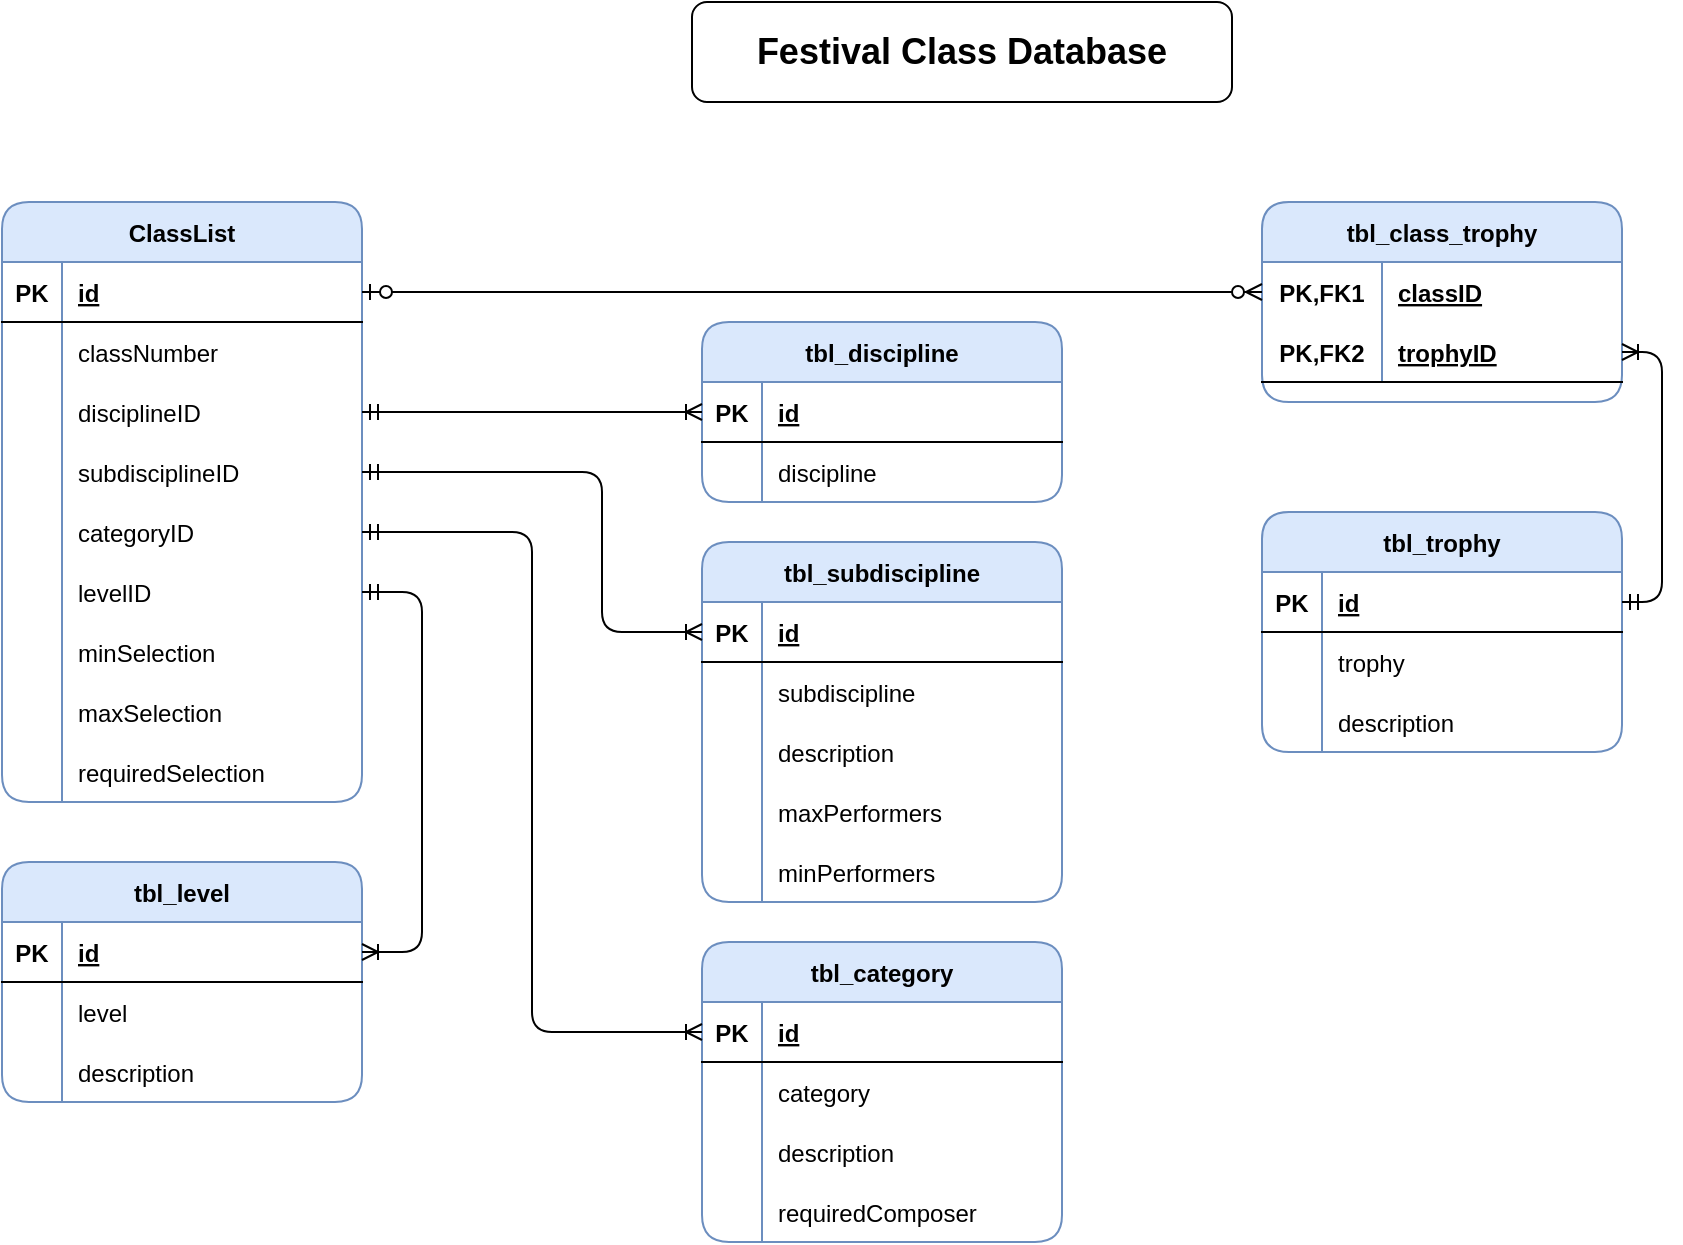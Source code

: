 <mxfile version="15.8.7" type="device"><diagram id="P4WsJg1Aqo4GVFwKBOes" name="Page-1"><mxGraphModel dx="1422" dy="865" grid="1" gridSize="10" guides="1" tooltips="1" connect="1" arrows="1" fold="1" page="1" pageScale="1" pageWidth="1100" pageHeight="850" math="0" shadow="0"><root><mxCell id="0"/><mxCell id="1" parent="0"/><mxCell id="O9rWALYu5zSHh9uBG4Li-2" value="ClassList" style="shape=table;startSize=30;container=1;collapsible=1;childLayout=tableLayout;fixedRows=1;rowLines=0;fontStyle=1;align=center;resizeLast=1;fillColor=#dae8fc;strokeColor=#6c8ebf;rounded=1;" vertex="1" parent="1"><mxGeometry x="70" y="150" width="180" height="300" as="geometry"/></mxCell><mxCell id="O9rWALYu5zSHh9uBG4Li-3" value="" style="shape=partialRectangle;collapsible=0;dropTarget=0;pointerEvents=0;fillColor=none;top=0;left=0;bottom=1;right=0;points=[[0,0.5],[1,0.5]];portConstraint=eastwest;" vertex="1" parent="O9rWALYu5zSHh9uBG4Li-2"><mxGeometry y="30" width="180" height="30" as="geometry"/></mxCell><mxCell id="O9rWALYu5zSHh9uBG4Li-4" value="PK" style="shape=partialRectangle;connectable=0;fillColor=none;top=0;left=0;bottom=0;right=0;fontStyle=1;overflow=hidden;" vertex="1" parent="O9rWALYu5zSHh9uBG4Li-3"><mxGeometry width="30" height="30" as="geometry"><mxRectangle width="30" height="30" as="alternateBounds"/></mxGeometry></mxCell><mxCell id="O9rWALYu5zSHh9uBG4Li-5" value="id" style="shape=partialRectangle;connectable=0;fillColor=none;top=0;left=0;bottom=0;right=0;align=left;spacingLeft=6;fontStyle=5;overflow=hidden;" vertex="1" parent="O9rWALYu5zSHh9uBG4Li-3"><mxGeometry x="30" width="150" height="30" as="geometry"><mxRectangle width="150" height="30" as="alternateBounds"/></mxGeometry></mxCell><mxCell id="O9rWALYu5zSHh9uBG4Li-6" value="" style="shape=partialRectangle;collapsible=0;dropTarget=0;pointerEvents=0;fillColor=none;top=0;left=0;bottom=0;right=0;points=[[0,0.5],[1,0.5]];portConstraint=eastwest;" vertex="1" parent="O9rWALYu5zSHh9uBG4Li-2"><mxGeometry y="60" width="180" height="30" as="geometry"/></mxCell><mxCell id="O9rWALYu5zSHh9uBG4Li-7" value="" style="shape=partialRectangle;connectable=0;fillColor=none;top=0;left=0;bottom=0;right=0;editable=1;overflow=hidden;" vertex="1" parent="O9rWALYu5zSHh9uBG4Li-6"><mxGeometry width="30" height="30" as="geometry"><mxRectangle width="30" height="30" as="alternateBounds"/></mxGeometry></mxCell><mxCell id="O9rWALYu5zSHh9uBG4Li-8" value="classNumber" style="shape=partialRectangle;connectable=0;fillColor=none;top=0;left=0;bottom=0;right=0;align=left;spacingLeft=6;overflow=hidden;" vertex="1" parent="O9rWALYu5zSHh9uBG4Li-6"><mxGeometry x="30" width="150" height="30" as="geometry"><mxRectangle width="150" height="30" as="alternateBounds"/></mxGeometry></mxCell><mxCell id="O9rWALYu5zSHh9uBG4Li-9" value="" style="shape=partialRectangle;collapsible=0;dropTarget=0;pointerEvents=0;fillColor=none;top=0;left=0;bottom=0;right=0;points=[[0,0.5],[1,0.5]];portConstraint=eastwest;" vertex="1" parent="O9rWALYu5zSHh9uBG4Li-2"><mxGeometry y="90" width="180" height="30" as="geometry"/></mxCell><mxCell id="O9rWALYu5zSHh9uBG4Li-10" value="" style="shape=partialRectangle;connectable=0;fillColor=none;top=0;left=0;bottom=0;right=0;editable=1;overflow=hidden;" vertex="1" parent="O9rWALYu5zSHh9uBG4Li-9"><mxGeometry width="30" height="30" as="geometry"><mxRectangle width="30" height="30" as="alternateBounds"/></mxGeometry></mxCell><mxCell id="O9rWALYu5zSHh9uBG4Li-11" value="disciplineID" style="shape=partialRectangle;connectable=0;fillColor=none;top=0;left=0;bottom=0;right=0;align=left;spacingLeft=6;overflow=hidden;" vertex="1" parent="O9rWALYu5zSHh9uBG4Li-9"><mxGeometry x="30" width="150" height="30" as="geometry"><mxRectangle width="150" height="30" as="alternateBounds"/></mxGeometry></mxCell><mxCell id="O9rWALYu5zSHh9uBG4Li-12" value="" style="shape=partialRectangle;collapsible=0;dropTarget=0;pointerEvents=0;fillColor=none;top=0;left=0;bottom=0;right=0;points=[[0,0.5],[1,0.5]];portConstraint=eastwest;" vertex="1" parent="O9rWALYu5zSHh9uBG4Li-2"><mxGeometry y="120" width="180" height="30" as="geometry"/></mxCell><mxCell id="O9rWALYu5zSHh9uBG4Li-13" value="" style="shape=partialRectangle;connectable=0;fillColor=none;top=0;left=0;bottom=0;right=0;editable=1;overflow=hidden;" vertex="1" parent="O9rWALYu5zSHh9uBG4Li-12"><mxGeometry width="30" height="30" as="geometry"><mxRectangle width="30" height="30" as="alternateBounds"/></mxGeometry></mxCell><mxCell id="O9rWALYu5zSHh9uBG4Li-14" value="subdisciplineID" style="shape=partialRectangle;connectable=0;fillColor=none;top=0;left=0;bottom=0;right=0;align=left;spacingLeft=6;overflow=hidden;" vertex="1" parent="O9rWALYu5zSHh9uBG4Li-12"><mxGeometry x="30" width="150" height="30" as="geometry"><mxRectangle width="150" height="30" as="alternateBounds"/></mxGeometry></mxCell><mxCell id="O9rWALYu5zSHh9uBG4Li-15" value="" style="shape=partialRectangle;collapsible=0;dropTarget=0;pointerEvents=0;fillColor=none;top=0;left=0;bottom=0;right=0;points=[[0,0.5],[1,0.5]];portConstraint=eastwest;" vertex="1" parent="O9rWALYu5zSHh9uBG4Li-2"><mxGeometry y="150" width="180" height="30" as="geometry"/></mxCell><mxCell id="O9rWALYu5zSHh9uBG4Li-16" value="" style="shape=partialRectangle;connectable=0;fillColor=none;top=0;left=0;bottom=0;right=0;editable=1;overflow=hidden;" vertex="1" parent="O9rWALYu5zSHh9uBG4Li-15"><mxGeometry width="30" height="30" as="geometry"><mxRectangle width="30" height="30" as="alternateBounds"/></mxGeometry></mxCell><mxCell id="O9rWALYu5zSHh9uBG4Li-17" value="categoryID" style="shape=partialRectangle;connectable=0;fillColor=none;top=0;left=0;bottom=0;right=0;align=left;spacingLeft=6;overflow=hidden;" vertex="1" parent="O9rWALYu5zSHh9uBG4Li-15"><mxGeometry x="30" width="150" height="30" as="geometry"><mxRectangle width="150" height="30" as="alternateBounds"/></mxGeometry></mxCell><mxCell id="O9rWALYu5zSHh9uBG4Li-18" value="" style="shape=partialRectangle;collapsible=0;dropTarget=0;pointerEvents=0;fillColor=none;top=0;left=0;bottom=0;right=0;points=[[0,0.5],[1,0.5]];portConstraint=eastwest;" vertex="1" parent="O9rWALYu5zSHh9uBG4Li-2"><mxGeometry y="180" width="180" height="30" as="geometry"/></mxCell><mxCell id="O9rWALYu5zSHh9uBG4Li-19" value="" style="shape=partialRectangle;connectable=0;fillColor=none;top=0;left=0;bottom=0;right=0;editable=1;overflow=hidden;" vertex="1" parent="O9rWALYu5zSHh9uBG4Li-18"><mxGeometry width="30" height="30" as="geometry"><mxRectangle width="30" height="30" as="alternateBounds"/></mxGeometry></mxCell><mxCell id="O9rWALYu5zSHh9uBG4Li-20" value="levelID" style="shape=partialRectangle;connectable=0;fillColor=none;top=0;left=0;bottom=0;right=0;align=left;spacingLeft=6;overflow=hidden;" vertex="1" parent="O9rWALYu5zSHh9uBG4Li-18"><mxGeometry x="30" width="150" height="30" as="geometry"><mxRectangle width="150" height="30" as="alternateBounds"/></mxGeometry></mxCell><mxCell id="O9rWALYu5zSHh9uBG4Li-21" value="" style="shape=partialRectangle;collapsible=0;dropTarget=0;pointerEvents=0;fillColor=none;top=0;left=0;bottom=0;right=0;points=[[0,0.5],[1,0.5]];portConstraint=eastwest;" vertex="1" parent="O9rWALYu5zSHh9uBG4Li-2"><mxGeometry y="210" width="180" height="30" as="geometry"/></mxCell><mxCell id="O9rWALYu5zSHh9uBG4Li-22" value="" style="shape=partialRectangle;connectable=0;fillColor=none;top=0;left=0;bottom=0;right=0;editable=1;overflow=hidden;" vertex="1" parent="O9rWALYu5zSHh9uBG4Li-21"><mxGeometry width="30" height="30" as="geometry"><mxRectangle width="30" height="30" as="alternateBounds"/></mxGeometry></mxCell><mxCell id="O9rWALYu5zSHh9uBG4Li-23" value="minSelection" style="shape=partialRectangle;connectable=0;fillColor=none;top=0;left=0;bottom=0;right=0;align=left;spacingLeft=6;overflow=hidden;" vertex="1" parent="O9rWALYu5zSHh9uBG4Li-21"><mxGeometry x="30" width="150" height="30" as="geometry"><mxRectangle width="150" height="30" as="alternateBounds"/></mxGeometry></mxCell><mxCell id="O9rWALYu5zSHh9uBG4Li-24" value="" style="shape=partialRectangle;collapsible=0;dropTarget=0;pointerEvents=0;fillColor=none;top=0;left=0;bottom=0;right=0;points=[[0,0.5],[1,0.5]];portConstraint=eastwest;" vertex="1" parent="O9rWALYu5zSHh9uBG4Li-2"><mxGeometry y="240" width="180" height="30" as="geometry"/></mxCell><mxCell id="O9rWALYu5zSHh9uBG4Li-25" value="" style="shape=partialRectangle;connectable=0;fillColor=none;top=0;left=0;bottom=0;right=0;editable=1;overflow=hidden;" vertex="1" parent="O9rWALYu5zSHh9uBG4Li-24"><mxGeometry width="30" height="30" as="geometry"><mxRectangle width="30" height="30" as="alternateBounds"/></mxGeometry></mxCell><mxCell id="O9rWALYu5zSHh9uBG4Li-26" value="maxSelection" style="shape=partialRectangle;connectable=0;fillColor=none;top=0;left=0;bottom=0;right=0;align=left;spacingLeft=6;overflow=hidden;" vertex="1" parent="O9rWALYu5zSHh9uBG4Li-24"><mxGeometry x="30" width="150" height="30" as="geometry"><mxRectangle width="150" height="30" as="alternateBounds"/></mxGeometry></mxCell><mxCell id="O9rWALYu5zSHh9uBG4Li-27" value="" style="shape=partialRectangle;collapsible=0;dropTarget=0;pointerEvents=0;fillColor=none;top=0;left=0;bottom=0;right=0;points=[[0,0.5],[1,0.5]];portConstraint=eastwest;" vertex="1" parent="O9rWALYu5zSHh9uBG4Li-2"><mxGeometry y="270" width="180" height="30" as="geometry"/></mxCell><mxCell id="O9rWALYu5zSHh9uBG4Li-28" value="" style="shape=partialRectangle;connectable=0;fillColor=none;top=0;left=0;bottom=0;right=0;editable=1;overflow=hidden;" vertex="1" parent="O9rWALYu5zSHh9uBG4Li-27"><mxGeometry width="30" height="30" as="geometry"><mxRectangle width="30" height="30" as="alternateBounds"/></mxGeometry></mxCell><mxCell id="O9rWALYu5zSHh9uBG4Li-29" value="requiredSelection" style="shape=partialRectangle;connectable=0;fillColor=none;top=0;left=0;bottom=0;right=0;align=left;spacingLeft=6;overflow=hidden;" vertex="1" parent="O9rWALYu5zSHh9uBG4Li-27"><mxGeometry x="30" width="150" height="30" as="geometry"><mxRectangle width="150" height="30" as="alternateBounds"/></mxGeometry></mxCell><mxCell id="O9rWALYu5zSHh9uBG4Li-30" value="tbl_discipline" style="shape=table;startSize=30;container=1;collapsible=1;childLayout=tableLayout;fixedRows=1;rowLines=0;fontStyle=1;align=center;resizeLast=1;fillColor=#dae8fc;strokeColor=#6c8ebf;rounded=1;" vertex="1" parent="1"><mxGeometry x="420" y="210" width="180" height="90" as="geometry"/></mxCell><mxCell id="O9rWALYu5zSHh9uBG4Li-31" value="" style="shape=partialRectangle;collapsible=0;dropTarget=0;pointerEvents=0;fillColor=none;top=0;left=0;bottom=1;right=0;points=[[0,0.5],[1,0.5]];portConstraint=eastwest;" vertex="1" parent="O9rWALYu5zSHh9uBG4Li-30"><mxGeometry y="30" width="180" height="30" as="geometry"/></mxCell><mxCell id="O9rWALYu5zSHh9uBG4Li-32" value="PK" style="shape=partialRectangle;connectable=0;fillColor=none;top=0;left=0;bottom=0;right=0;fontStyle=1;overflow=hidden;" vertex="1" parent="O9rWALYu5zSHh9uBG4Li-31"><mxGeometry width="30" height="30" as="geometry"><mxRectangle width="30" height="30" as="alternateBounds"/></mxGeometry></mxCell><mxCell id="O9rWALYu5zSHh9uBG4Li-33" value="id" style="shape=partialRectangle;connectable=0;fillColor=none;top=0;left=0;bottom=0;right=0;align=left;spacingLeft=6;fontStyle=5;overflow=hidden;" vertex="1" parent="O9rWALYu5zSHh9uBG4Li-31"><mxGeometry x="30" width="150" height="30" as="geometry"><mxRectangle width="150" height="30" as="alternateBounds"/></mxGeometry></mxCell><mxCell id="O9rWALYu5zSHh9uBG4Li-34" value="" style="shape=partialRectangle;collapsible=0;dropTarget=0;pointerEvents=0;fillColor=none;top=0;left=0;bottom=0;right=0;points=[[0,0.5],[1,0.5]];portConstraint=eastwest;" vertex="1" parent="O9rWALYu5zSHh9uBG4Li-30"><mxGeometry y="60" width="180" height="30" as="geometry"/></mxCell><mxCell id="O9rWALYu5zSHh9uBG4Li-35" value="" style="shape=partialRectangle;connectable=0;fillColor=none;top=0;left=0;bottom=0;right=0;editable=1;overflow=hidden;" vertex="1" parent="O9rWALYu5zSHh9uBG4Li-34"><mxGeometry width="30" height="30" as="geometry"><mxRectangle width="30" height="30" as="alternateBounds"/></mxGeometry></mxCell><mxCell id="O9rWALYu5zSHh9uBG4Li-36" value="discipline" style="shape=partialRectangle;connectable=0;fillColor=none;top=0;left=0;bottom=0;right=0;align=left;spacingLeft=6;overflow=hidden;" vertex="1" parent="O9rWALYu5zSHh9uBG4Li-34"><mxGeometry x="30" width="150" height="30" as="geometry"><mxRectangle width="150" height="30" as="alternateBounds"/></mxGeometry></mxCell><mxCell id="O9rWALYu5zSHh9uBG4Li-43" value="tbl_category" style="shape=table;startSize=30;container=1;collapsible=1;childLayout=tableLayout;fixedRows=1;rowLines=0;fontStyle=1;align=center;resizeLast=1;fillColor=#dae8fc;strokeColor=#6c8ebf;rounded=1;" vertex="1" parent="1"><mxGeometry x="420" y="520" width="180" height="150" as="geometry"/></mxCell><mxCell id="O9rWALYu5zSHh9uBG4Li-44" value="" style="shape=partialRectangle;collapsible=0;dropTarget=0;pointerEvents=0;fillColor=none;top=0;left=0;bottom=1;right=0;points=[[0,0.5],[1,0.5]];portConstraint=eastwest;" vertex="1" parent="O9rWALYu5zSHh9uBG4Li-43"><mxGeometry y="30" width="180" height="30" as="geometry"/></mxCell><mxCell id="O9rWALYu5zSHh9uBG4Li-45" value="PK" style="shape=partialRectangle;connectable=0;fillColor=none;top=0;left=0;bottom=0;right=0;fontStyle=1;overflow=hidden;" vertex="1" parent="O9rWALYu5zSHh9uBG4Li-44"><mxGeometry width="30" height="30" as="geometry"><mxRectangle width="30" height="30" as="alternateBounds"/></mxGeometry></mxCell><mxCell id="O9rWALYu5zSHh9uBG4Li-46" value="id" style="shape=partialRectangle;connectable=0;fillColor=none;top=0;left=0;bottom=0;right=0;align=left;spacingLeft=6;fontStyle=5;overflow=hidden;" vertex="1" parent="O9rWALYu5zSHh9uBG4Li-44"><mxGeometry x="30" width="150" height="30" as="geometry"><mxRectangle width="150" height="30" as="alternateBounds"/></mxGeometry></mxCell><mxCell id="O9rWALYu5zSHh9uBG4Li-47" value="" style="shape=partialRectangle;collapsible=0;dropTarget=0;pointerEvents=0;fillColor=none;top=0;left=0;bottom=0;right=0;points=[[0,0.5],[1,0.5]];portConstraint=eastwest;" vertex="1" parent="O9rWALYu5zSHh9uBG4Li-43"><mxGeometry y="60" width="180" height="30" as="geometry"/></mxCell><mxCell id="O9rWALYu5zSHh9uBG4Li-48" value="" style="shape=partialRectangle;connectable=0;fillColor=none;top=0;left=0;bottom=0;right=0;editable=1;overflow=hidden;" vertex="1" parent="O9rWALYu5zSHh9uBG4Li-47"><mxGeometry width="30" height="30" as="geometry"><mxRectangle width="30" height="30" as="alternateBounds"/></mxGeometry></mxCell><mxCell id="O9rWALYu5zSHh9uBG4Li-49" value="category" style="shape=partialRectangle;connectable=0;fillColor=none;top=0;left=0;bottom=0;right=0;align=left;spacingLeft=6;overflow=hidden;" vertex="1" parent="O9rWALYu5zSHh9uBG4Li-47"><mxGeometry x="30" width="150" height="30" as="geometry"><mxRectangle width="150" height="30" as="alternateBounds"/></mxGeometry></mxCell><mxCell id="O9rWALYu5zSHh9uBG4Li-50" value="" style="shape=partialRectangle;collapsible=0;dropTarget=0;pointerEvents=0;fillColor=none;top=0;left=0;bottom=0;right=0;points=[[0,0.5],[1,0.5]];portConstraint=eastwest;" vertex="1" parent="O9rWALYu5zSHh9uBG4Li-43"><mxGeometry y="90" width="180" height="30" as="geometry"/></mxCell><mxCell id="O9rWALYu5zSHh9uBG4Li-51" value="" style="shape=partialRectangle;connectable=0;fillColor=none;top=0;left=0;bottom=0;right=0;editable=1;overflow=hidden;" vertex="1" parent="O9rWALYu5zSHh9uBG4Li-50"><mxGeometry width="30" height="30" as="geometry"><mxRectangle width="30" height="30" as="alternateBounds"/></mxGeometry></mxCell><mxCell id="O9rWALYu5zSHh9uBG4Li-52" value="description" style="shape=partialRectangle;connectable=0;fillColor=none;top=0;left=0;bottom=0;right=0;align=left;spacingLeft=6;overflow=hidden;" vertex="1" parent="O9rWALYu5zSHh9uBG4Li-50"><mxGeometry x="30" width="150" height="30" as="geometry"><mxRectangle width="150" height="30" as="alternateBounds"/></mxGeometry></mxCell><mxCell id="O9rWALYu5zSHh9uBG4Li-53" value="" style="shape=partialRectangle;collapsible=0;dropTarget=0;pointerEvents=0;fillColor=none;top=0;left=0;bottom=0;right=0;points=[[0,0.5],[1,0.5]];portConstraint=eastwest;" vertex="1" parent="O9rWALYu5zSHh9uBG4Li-43"><mxGeometry y="120" width="180" height="30" as="geometry"/></mxCell><mxCell id="O9rWALYu5zSHh9uBG4Li-54" value="" style="shape=partialRectangle;connectable=0;fillColor=none;top=0;left=0;bottom=0;right=0;editable=1;overflow=hidden;" vertex="1" parent="O9rWALYu5zSHh9uBG4Li-53"><mxGeometry width="30" height="30" as="geometry"><mxRectangle width="30" height="30" as="alternateBounds"/></mxGeometry></mxCell><mxCell id="O9rWALYu5zSHh9uBG4Li-55" value="requiredComposer" style="shape=partialRectangle;connectable=0;fillColor=none;top=0;left=0;bottom=0;right=0;align=left;spacingLeft=6;overflow=hidden;" vertex="1" parent="O9rWALYu5zSHh9uBG4Li-53"><mxGeometry x="30" width="150" height="30" as="geometry"><mxRectangle width="150" height="30" as="alternateBounds"/></mxGeometry></mxCell><mxCell id="O9rWALYu5zSHh9uBG4Li-56" value="tbl_subdiscipline" style="shape=table;startSize=30;container=1;collapsible=1;childLayout=tableLayout;fixedRows=1;rowLines=0;fontStyle=1;align=center;resizeLast=1;fillColor=#dae8fc;strokeColor=#6c8ebf;rounded=1;" vertex="1" parent="1"><mxGeometry x="420" y="320" width="180" height="180" as="geometry"/></mxCell><mxCell id="O9rWALYu5zSHh9uBG4Li-57" value="" style="shape=partialRectangle;collapsible=0;dropTarget=0;pointerEvents=0;fillColor=none;top=0;left=0;bottom=1;right=0;points=[[0,0.5],[1,0.5]];portConstraint=eastwest;" vertex="1" parent="O9rWALYu5zSHh9uBG4Li-56"><mxGeometry y="30" width="180" height="30" as="geometry"/></mxCell><mxCell id="O9rWALYu5zSHh9uBG4Li-58" value="PK" style="shape=partialRectangle;connectable=0;fillColor=none;top=0;left=0;bottom=0;right=0;fontStyle=1;overflow=hidden;" vertex="1" parent="O9rWALYu5zSHh9uBG4Li-57"><mxGeometry width="30" height="30" as="geometry"><mxRectangle width="30" height="30" as="alternateBounds"/></mxGeometry></mxCell><mxCell id="O9rWALYu5zSHh9uBG4Li-59" value="id" style="shape=partialRectangle;connectable=0;fillColor=none;top=0;left=0;bottom=0;right=0;align=left;spacingLeft=6;fontStyle=5;overflow=hidden;" vertex="1" parent="O9rWALYu5zSHh9uBG4Li-57"><mxGeometry x="30" width="150" height="30" as="geometry"><mxRectangle width="150" height="30" as="alternateBounds"/></mxGeometry></mxCell><mxCell id="O9rWALYu5zSHh9uBG4Li-60" value="" style="shape=partialRectangle;collapsible=0;dropTarget=0;pointerEvents=0;fillColor=none;top=0;left=0;bottom=0;right=0;points=[[0,0.5],[1,0.5]];portConstraint=eastwest;" vertex="1" parent="O9rWALYu5zSHh9uBG4Li-56"><mxGeometry y="60" width="180" height="30" as="geometry"/></mxCell><mxCell id="O9rWALYu5zSHh9uBG4Li-61" value="" style="shape=partialRectangle;connectable=0;fillColor=none;top=0;left=0;bottom=0;right=0;editable=1;overflow=hidden;" vertex="1" parent="O9rWALYu5zSHh9uBG4Li-60"><mxGeometry width="30" height="30" as="geometry"><mxRectangle width="30" height="30" as="alternateBounds"/></mxGeometry></mxCell><mxCell id="O9rWALYu5zSHh9uBG4Li-62" value="subdiscipline" style="shape=partialRectangle;connectable=0;fillColor=none;top=0;left=0;bottom=0;right=0;align=left;spacingLeft=6;overflow=hidden;" vertex="1" parent="O9rWALYu5zSHh9uBG4Li-60"><mxGeometry x="30" width="150" height="30" as="geometry"><mxRectangle width="150" height="30" as="alternateBounds"/></mxGeometry></mxCell><mxCell id="O9rWALYu5zSHh9uBG4Li-63" value="" style="shape=partialRectangle;collapsible=0;dropTarget=0;pointerEvents=0;fillColor=none;top=0;left=0;bottom=0;right=0;points=[[0,0.5],[1,0.5]];portConstraint=eastwest;" vertex="1" parent="O9rWALYu5zSHh9uBG4Li-56"><mxGeometry y="90" width="180" height="30" as="geometry"/></mxCell><mxCell id="O9rWALYu5zSHh9uBG4Li-64" value="" style="shape=partialRectangle;connectable=0;fillColor=none;top=0;left=0;bottom=0;right=0;editable=1;overflow=hidden;" vertex="1" parent="O9rWALYu5zSHh9uBG4Li-63"><mxGeometry width="30" height="30" as="geometry"><mxRectangle width="30" height="30" as="alternateBounds"/></mxGeometry></mxCell><mxCell id="O9rWALYu5zSHh9uBG4Li-65" value="description" style="shape=partialRectangle;connectable=0;fillColor=none;top=0;left=0;bottom=0;right=0;align=left;spacingLeft=6;overflow=hidden;" vertex="1" parent="O9rWALYu5zSHh9uBG4Li-63"><mxGeometry x="30" width="150" height="30" as="geometry"><mxRectangle width="150" height="30" as="alternateBounds"/></mxGeometry></mxCell><mxCell id="O9rWALYu5zSHh9uBG4Li-66" value="" style="shape=partialRectangle;collapsible=0;dropTarget=0;pointerEvents=0;fillColor=none;top=0;left=0;bottom=0;right=0;points=[[0,0.5],[1,0.5]];portConstraint=eastwest;" vertex="1" parent="O9rWALYu5zSHh9uBG4Li-56"><mxGeometry y="120" width="180" height="30" as="geometry"/></mxCell><mxCell id="O9rWALYu5zSHh9uBG4Li-67" value="" style="shape=partialRectangle;connectable=0;fillColor=none;top=0;left=0;bottom=0;right=0;editable=1;overflow=hidden;" vertex="1" parent="O9rWALYu5zSHh9uBG4Li-66"><mxGeometry width="30" height="30" as="geometry"><mxRectangle width="30" height="30" as="alternateBounds"/></mxGeometry></mxCell><mxCell id="O9rWALYu5zSHh9uBG4Li-68" value="maxPerformers" style="shape=partialRectangle;connectable=0;fillColor=none;top=0;left=0;bottom=0;right=0;align=left;spacingLeft=6;overflow=hidden;" vertex="1" parent="O9rWALYu5zSHh9uBG4Li-66"><mxGeometry x="30" width="150" height="30" as="geometry"><mxRectangle width="150" height="30" as="alternateBounds"/></mxGeometry></mxCell><mxCell id="O9rWALYu5zSHh9uBG4Li-69" value="" style="shape=partialRectangle;collapsible=0;dropTarget=0;pointerEvents=0;fillColor=none;top=0;left=0;bottom=0;right=0;points=[[0,0.5],[1,0.5]];portConstraint=eastwest;" vertex="1" parent="O9rWALYu5zSHh9uBG4Li-56"><mxGeometry y="150" width="180" height="30" as="geometry"/></mxCell><mxCell id="O9rWALYu5zSHh9uBG4Li-70" value="" style="shape=partialRectangle;connectable=0;fillColor=none;top=0;left=0;bottom=0;right=0;editable=1;overflow=hidden;" vertex="1" parent="O9rWALYu5zSHh9uBG4Li-69"><mxGeometry width="30" height="30" as="geometry"><mxRectangle width="30" height="30" as="alternateBounds"/></mxGeometry></mxCell><mxCell id="O9rWALYu5zSHh9uBG4Li-71" value="minPerformers" style="shape=partialRectangle;connectable=0;fillColor=none;top=0;left=0;bottom=0;right=0;align=left;spacingLeft=6;overflow=hidden;" vertex="1" parent="O9rWALYu5zSHh9uBG4Li-69"><mxGeometry x="30" width="150" height="30" as="geometry"><mxRectangle width="150" height="30" as="alternateBounds"/></mxGeometry></mxCell><mxCell id="O9rWALYu5zSHh9uBG4Li-72" value="tbl_level" style="shape=table;startSize=30;container=1;collapsible=1;childLayout=tableLayout;fixedRows=1;rowLines=0;fontStyle=1;align=center;resizeLast=1;fillColor=#dae8fc;strokeColor=#6c8ebf;rounded=1;" vertex="1" parent="1"><mxGeometry x="70" y="480" width="180" height="120" as="geometry"/></mxCell><mxCell id="O9rWALYu5zSHh9uBG4Li-73" value="" style="shape=partialRectangle;collapsible=0;dropTarget=0;pointerEvents=0;fillColor=none;top=0;left=0;bottom=1;right=0;points=[[0,0.5],[1,0.5]];portConstraint=eastwest;" vertex="1" parent="O9rWALYu5zSHh9uBG4Li-72"><mxGeometry y="30" width="180" height="30" as="geometry"/></mxCell><mxCell id="O9rWALYu5zSHh9uBG4Li-74" value="PK" style="shape=partialRectangle;connectable=0;fillColor=none;top=0;left=0;bottom=0;right=0;fontStyle=1;overflow=hidden;" vertex="1" parent="O9rWALYu5zSHh9uBG4Li-73"><mxGeometry width="30" height="30" as="geometry"><mxRectangle width="30" height="30" as="alternateBounds"/></mxGeometry></mxCell><mxCell id="O9rWALYu5zSHh9uBG4Li-75" value="id" style="shape=partialRectangle;connectable=0;fillColor=none;top=0;left=0;bottom=0;right=0;align=left;spacingLeft=6;fontStyle=5;overflow=hidden;" vertex="1" parent="O9rWALYu5zSHh9uBG4Li-73"><mxGeometry x="30" width="150" height="30" as="geometry"><mxRectangle width="150" height="30" as="alternateBounds"/></mxGeometry></mxCell><mxCell id="O9rWALYu5zSHh9uBG4Li-76" value="" style="shape=partialRectangle;collapsible=0;dropTarget=0;pointerEvents=0;fillColor=none;top=0;left=0;bottom=0;right=0;points=[[0,0.5],[1,0.5]];portConstraint=eastwest;" vertex="1" parent="O9rWALYu5zSHh9uBG4Li-72"><mxGeometry y="60" width="180" height="30" as="geometry"/></mxCell><mxCell id="O9rWALYu5zSHh9uBG4Li-77" value="" style="shape=partialRectangle;connectable=0;fillColor=none;top=0;left=0;bottom=0;right=0;editable=1;overflow=hidden;" vertex="1" parent="O9rWALYu5zSHh9uBG4Li-76"><mxGeometry width="30" height="30" as="geometry"><mxRectangle width="30" height="30" as="alternateBounds"/></mxGeometry></mxCell><mxCell id="O9rWALYu5zSHh9uBG4Li-78" value="level" style="shape=partialRectangle;connectable=0;fillColor=none;top=0;left=0;bottom=0;right=0;align=left;spacingLeft=6;overflow=hidden;" vertex="1" parent="O9rWALYu5zSHh9uBG4Li-76"><mxGeometry x="30" width="150" height="30" as="geometry"><mxRectangle width="150" height="30" as="alternateBounds"/></mxGeometry></mxCell><mxCell id="O9rWALYu5zSHh9uBG4Li-79" value="" style="shape=partialRectangle;collapsible=0;dropTarget=0;pointerEvents=0;fillColor=none;top=0;left=0;bottom=0;right=0;points=[[0,0.5],[1,0.5]];portConstraint=eastwest;" vertex="1" parent="O9rWALYu5zSHh9uBG4Li-72"><mxGeometry y="90" width="180" height="30" as="geometry"/></mxCell><mxCell id="O9rWALYu5zSHh9uBG4Li-80" value="" style="shape=partialRectangle;connectable=0;fillColor=none;top=0;left=0;bottom=0;right=0;editable=1;overflow=hidden;" vertex="1" parent="O9rWALYu5zSHh9uBG4Li-79"><mxGeometry width="30" height="30" as="geometry"><mxRectangle width="30" height="30" as="alternateBounds"/></mxGeometry></mxCell><mxCell id="O9rWALYu5zSHh9uBG4Li-81" value="description" style="shape=partialRectangle;connectable=0;fillColor=none;top=0;left=0;bottom=0;right=0;align=left;spacingLeft=6;overflow=hidden;" vertex="1" parent="O9rWALYu5zSHh9uBG4Li-79"><mxGeometry x="30" width="150" height="30" as="geometry"><mxRectangle width="150" height="30" as="alternateBounds"/></mxGeometry></mxCell><mxCell id="O9rWALYu5zSHh9uBG4Li-85" value="tbl_trophy" style="shape=table;startSize=30;container=1;collapsible=1;childLayout=tableLayout;fixedRows=1;rowLines=0;fontStyle=1;align=center;resizeLast=1;fillColor=#dae8fc;strokeColor=#6c8ebf;rounded=1;" vertex="1" parent="1"><mxGeometry x="700" y="305" width="180" height="120" as="geometry"/></mxCell><mxCell id="O9rWALYu5zSHh9uBG4Li-86" value="" style="shape=partialRectangle;collapsible=0;dropTarget=0;pointerEvents=0;fillColor=none;top=0;left=0;bottom=1;right=0;points=[[0,0.5],[1,0.5]];portConstraint=eastwest;" vertex="1" parent="O9rWALYu5zSHh9uBG4Li-85"><mxGeometry y="30" width="180" height="30" as="geometry"/></mxCell><mxCell id="O9rWALYu5zSHh9uBG4Li-87" value="PK" style="shape=partialRectangle;connectable=0;fillColor=none;top=0;left=0;bottom=0;right=0;fontStyle=1;overflow=hidden;" vertex="1" parent="O9rWALYu5zSHh9uBG4Li-86"><mxGeometry width="30" height="30" as="geometry"><mxRectangle width="30" height="30" as="alternateBounds"/></mxGeometry></mxCell><mxCell id="O9rWALYu5zSHh9uBG4Li-88" value="id" style="shape=partialRectangle;connectable=0;fillColor=none;top=0;left=0;bottom=0;right=0;align=left;spacingLeft=6;fontStyle=5;overflow=hidden;" vertex="1" parent="O9rWALYu5zSHh9uBG4Li-86"><mxGeometry x="30" width="150" height="30" as="geometry"><mxRectangle width="150" height="30" as="alternateBounds"/></mxGeometry></mxCell><mxCell id="O9rWALYu5zSHh9uBG4Li-89" value="" style="shape=partialRectangle;collapsible=0;dropTarget=0;pointerEvents=0;fillColor=none;top=0;left=0;bottom=0;right=0;points=[[0,0.5],[1,0.5]];portConstraint=eastwest;" vertex="1" parent="O9rWALYu5zSHh9uBG4Li-85"><mxGeometry y="60" width="180" height="30" as="geometry"/></mxCell><mxCell id="O9rWALYu5zSHh9uBG4Li-90" value="" style="shape=partialRectangle;connectable=0;fillColor=none;top=0;left=0;bottom=0;right=0;editable=1;overflow=hidden;" vertex="1" parent="O9rWALYu5zSHh9uBG4Li-89"><mxGeometry width="30" height="30" as="geometry"><mxRectangle width="30" height="30" as="alternateBounds"/></mxGeometry></mxCell><mxCell id="O9rWALYu5zSHh9uBG4Li-91" value="trophy" style="shape=partialRectangle;connectable=0;fillColor=none;top=0;left=0;bottom=0;right=0;align=left;spacingLeft=6;overflow=hidden;" vertex="1" parent="O9rWALYu5zSHh9uBG4Li-89"><mxGeometry x="30" width="150" height="30" as="geometry"><mxRectangle width="150" height="30" as="alternateBounds"/></mxGeometry></mxCell><mxCell id="O9rWALYu5zSHh9uBG4Li-92" value="" style="shape=partialRectangle;collapsible=0;dropTarget=0;pointerEvents=0;fillColor=none;top=0;left=0;bottom=0;right=0;points=[[0,0.5],[1,0.5]];portConstraint=eastwest;" vertex="1" parent="O9rWALYu5zSHh9uBG4Li-85"><mxGeometry y="90" width="180" height="30" as="geometry"/></mxCell><mxCell id="O9rWALYu5zSHh9uBG4Li-93" value="" style="shape=partialRectangle;connectable=0;fillColor=none;top=0;left=0;bottom=0;right=0;editable=1;overflow=hidden;" vertex="1" parent="O9rWALYu5zSHh9uBG4Li-92"><mxGeometry width="30" height="30" as="geometry"><mxRectangle width="30" height="30" as="alternateBounds"/></mxGeometry></mxCell><mxCell id="O9rWALYu5zSHh9uBG4Li-94" value="description" style="shape=partialRectangle;connectable=0;fillColor=none;top=0;left=0;bottom=0;right=0;align=left;spacingLeft=6;overflow=hidden;" vertex="1" parent="O9rWALYu5zSHh9uBG4Li-92"><mxGeometry x="30" width="150" height="30" as="geometry"><mxRectangle width="150" height="30" as="alternateBounds"/></mxGeometry></mxCell><mxCell id="O9rWALYu5zSHh9uBG4Li-95" value="tbl_class_trophy" style="shape=table;startSize=30;container=1;collapsible=1;childLayout=tableLayout;fixedRows=1;rowLines=0;fontStyle=1;align=center;resizeLast=1;fillColor=#dae8fc;strokeColor=#6c8ebf;rounded=1;" vertex="1" parent="1"><mxGeometry x="700" y="150" width="180" height="100" as="geometry"/></mxCell><mxCell id="O9rWALYu5zSHh9uBG4Li-96" value="" style="shape=partialRectangle;collapsible=0;dropTarget=0;pointerEvents=0;fillColor=none;top=0;left=0;bottom=0;right=0;points=[[0,0.5],[1,0.5]];portConstraint=eastwest;" vertex="1" parent="O9rWALYu5zSHh9uBG4Li-95"><mxGeometry y="30" width="180" height="30" as="geometry"/></mxCell><mxCell id="O9rWALYu5zSHh9uBG4Li-97" value="PK,FK1" style="shape=partialRectangle;connectable=0;fillColor=none;top=0;left=0;bottom=0;right=0;fontStyle=1;overflow=hidden;" vertex="1" parent="O9rWALYu5zSHh9uBG4Li-96"><mxGeometry width="60" height="30" as="geometry"><mxRectangle width="60" height="30" as="alternateBounds"/></mxGeometry></mxCell><mxCell id="O9rWALYu5zSHh9uBG4Li-98" value="classID" style="shape=partialRectangle;connectable=0;fillColor=none;top=0;left=0;bottom=0;right=0;align=left;spacingLeft=6;fontStyle=5;overflow=hidden;" vertex="1" parent="O9rWALYu5zSHh9uBG4Li-96"><mxGeometry x="60" width="120" height="30" as="geometry"><mxRectangle width="120" height="30" as="alternateBounds"/></mxGeometry></mxCell><mxCell id="O9rWALYu5zSHh9uBG4Li-99" value="" style="shape=partialRectangle;collapsible=0;dropTarget=0;pointerEvents=0;fillColor=none;top=0;left=0;bottom=1;right=0;points=[[0,0.5],[1,0.5]];portConstraint=eastwest;" vertex="1" parent="O9rWALYu5zSHh9uBG4Li-95"><mxGeometry y="60" width="180" height="30" as="geometry"/></mxCell><mxCell id="O9rWALYu5zSHh9uBG4Li-100" value="PK,FK2" style="shape=partialRectangle;connectable=0;fillColor=none;top=0;left=0;bottom=0;right=0;fontStyle=1;overflow=hidden;" vertex="1" parent="O9rWALYu5zSHh9uBG4Li-99"><mxGeometry width="60" height="30" as="geometry"><mxRectangle width="60" height="30" as="alternateBounds"/></mxGeometry></mxCell><mxCell id="O9rWALYu5zSHh9uBG4Li-101" value="trophyID" style="shape=partialRectangle;connectable=0;fillColor=none;top=0;left=0;bottom=0;right=0;align=left;spacingLeft=6;fontStyle=5;overflow=hidden;" vertex="1" parent="O9rWALYu5zSHh9uBG4Li-99"><mxGeometry x="60" width="120" height="30" as="geometry"><mxRectangle width="120" height="30" as="alternateBounds"/></mxGeometry></mxCell><mxCell id="O9rWALYu5zSHh9uBG4Li-108" value="" style="edgeStyle=entityRelationEdgeStyle;fontSize=12;html=1;endArrow=ERzeroToMany;startArrow=ERzeroToOne;rounded=0;" edge="1" parent="1" source="O9rWALYu5zSHh9uBG4Li-3" target="O9rWALYu5zSHh9uBG4Li-96"><mxGeometry width="100" height="100" relative="1" as="geometry"><mxPoint x="550" y="590" as="sourcePoint"/><mxPoint x="650" y="490" as="targetPoint"/></mxGeometry></mxCell><mxCell id="O9rWALYu5zSHh9uBG4Li-109" value="" style="fontSize=12;html=1;endArrow=ERoneToMany;startArrow=ERmandOne;rounded=1;edgeStyle=orthogonalEdgeStyle;" edge="1" parent="1" source="O9rWALYu5zSHh9uBG4Li-86" target="O9rWALYu5zSHh9uBG4Li-99"><mxGeometry width="100" height="100" relative="1" as="geometry"><mxPoint x="660" y="590" as="sourcePoint"/><mxPoint x="760" y="490" as="targetPoint"/><Array as="points"><mxPoint x="900" y="350"/><mxPoint x="900" y="225"/></Array></mxGeometry></mxCell><mxCell id="O9rWALYu5zSHh9uBG4Li-110" value="" style="edgeStyle=entityRelationEdgeStyle;fontSize=12;html=1;endArrow=ERoneToMany;startArrow=ERmandOne;rounded=1;" edge="1" parent="1" source="O9rWALYu5zSHh9uBG4Li-9" target="O9rWALYu5zSHh9uBG4Li-31"><mxGeometry width="100" height="100" relative="1" as="geometry"><mxPoint x="550" y="590" as="sourcePoint"/><mxPoint x="650" y="490" as="targetPoint"/></mxGeometry></mxCell><mxCell id="O9rWALYu5zSHh9uBG4Li-111" value="" style="edgeStyle=orthogonalEdgeStyle;fontSize=12;html=1;endArrow=ERoneToMany;startArrow=ERmandOne;rounded=1;" edge="1" parent="1" source="O9rWALYu5zSHh9uBG4Li-12" target="O9rWALYu5zSHh9uBG4Li-57"><mxGeometry width="100" height="100" relative="1" as="geometry"><mxPoint x="550" y="590" as="sourcePoint"/><mxPoint x="650" y="490" as="targetPoint"/><Array as="points"><mxPoint x="370" y="285"/><mxPoint x="370" y="365"/></Array></mxGeometry></mxCell><mxCell id="O9rWALYu5zSHh9uBG4Li-112" value="" style="edgeStyle=orthogonalEdgeStyle;fontSize=12;html=1;endArrow=ERoneToMany;startArrow=ERmandOne;rounded=1;" edge="1" parent="1" source="O9rWALYu5zSHh9uBG4Li-15" target="O9rWALYu5zSHh9uBG4Li-44"><mxGeometry width="100" height="100" relative="1" as="geometry"><mxPoint x="550" y="590" as="sourcePoint"/><mxPoint x="650" y="490" as="targetPoint"/></mxGeometry></mxCell><mxCell id="O9rWALYu5zSHh9uBG4Li-113" value="" style="edgeStyle=entityRelationEdgeStyle;fontSize=12;html=1;endArrow=ERoneToMany;startArrow=ERmandOne;rounded=1;" edge="1" parent="1" source="O9rWALYu5zSHh9uBG4Li-18" target="O9rWALYu5zSHh9uBG4Li-73"><mxGeometry width="100" height="100" relative="1" as="geometry"><mxPoint x="550" y="590" as="sourcePoint"/><mxPoint x="650" y="490" as="targetPoint"/></mxGeometry></mxCell><mxCell id="O9rWALYu5zSHh9uBG4Li-115" value="&lt;font style=&quot;font-size: 18px&quot;&gt;&lt;b&gt;Festival Class Database&lt;/b&gt;&lt;/font&gt;" style="whiteSpace=wrap;html=1;rounded=1;" vertex="1" parent="1"><mxGeometry x="415" y="50" width="270" height="50" as="geometry"/></mxCell></root></mxGraphModel></diagram></mxfile>